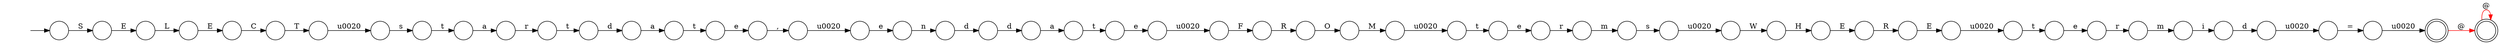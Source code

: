 digraph Automaton {
  rankdir = LR;
  0 [shape=circle,label=""];
  0 -> 10 [label="t"]
  1 [shape=circle,label=""];
  1 -> 14 [label="E"]
  2 [shape=circle,label=""];
  2 -> 21 [label="e"]
  3 [shape=circle,label=""];
  3 -> 31 [label="r"]
  4 [shape=circle,label=""];
  4 -> 50 [label="\u0020"]
  5 [shape=doublecircle,label=""];
  5 -> 11 [label="@",color=red]
  6 [shape=circle,label=""];
  6 -> 9 [label="e"]
  7 [shape=circle,label=""];
  7 -> 36 [label="t"]
  8 [shape=circle,label=""];
  8 -> 33 [label="E"]
  9 [shape=circle,label=""];
  9 -> 15 [label="r"]
  10 [shape=circle,label=""];
  10 -> 42 [label="a"]
  11 [shape=doublecircle,label=""];
  11 -> 11 [label="@",color=red]
  12 [shape=circle,label=""];
  12 -> 48 [label="F"]
  13 [shape=circle,label=""];
  13 -> 24 [label="\u0020"]
  14 [shape=circle,label=""];
  14 -> 27 [label="\u0020"]
  15 [shape=circle,label=""];
  15 -> 49 [label="m"]
  16 [shape=circle,label=""];
  16 -> 26 [label="e"]
  17 [shape=circle,label=""];
  17 -> 44 [label=","]
  18 [shape=circle,label=""];
  18 -> 4 [label="s"]
  19 [shape=circle,label=""];
  19 -> 32 [label="d"]
  20 [shape=circle,label=""];
  20 -> 19 [label="d"]
  21 [shape=circle,label=""];
  21 -> 12 [label="\u0020"]
  22 [shape=circle,label=""];
  22 -> 1 [label="R"]
  23 [shape=circle,label=""];
  23 -> 2 [label="t"]
  24 [shape=circle,label=""];
  24 -> 46 [label="t"]
  25 [shape=circle,label=""];
  25 -> 51 [label="\u0020"]
  26 [shape=circle,label=""];
  26 -> 20 [label="n"]
  27 [shape=circle,label=""];
  27 -> 6 [label="t"]
  28 [shape=circle,label=""];
  28 -> 35 [label="d"]
  29 [shape=circle,label=""];
  29 -> 13 [label="M"]
  30 [shape=circle,label=""];
  30 -> 25 [label="T"]
  31 [shape=circle,label=""];
  31 -> 18 [label="m"]
  32 [shape=circle,label=""];
  32 -> 23 [label="a"]
  33 [shape=circle,label=""];
  33 -> 47 [label="L"]
  34 [shape=circle,label=""];
  34 -> 39 [label="\u0020"]
  35 [shape=circle,label=""];
  35 -> 7 [label="a"]
  36 [shape=circle,label=""];
  36 -> 17 [label="e"]
  37 [shape=circle,label=""];
  37 -> 29 [label="O"]
  38 [shape=circle,label=""];
  38 -> 52 [label="H"]
  39 [shape=circle,label=""];
  39 -> 41 [label="="]
  40 [shape=circle,label=""];
  40 -> 28 [label="t"]
  41 [shape=circle,label=""];
  41 -> 5 [label="\u0020"]
  42 [shape=circle,label=""];
  42 -> 40 [label="r"]
  43 [shape=circle,label=""];
  43 -> 34 [label="d"]
  44 [shape=circle,label=""];
  44 -> 16 [label="\u0020"]
  45 [shape=circle,label=""];
  45 -> 30 [label="C"]
  46 [shape=circle,label=""];
  46 -> 3 [label="e"]
  47 [shape=circle,label=""];
  47 -> 45 [label="E"]
  48 [shape=circle,label=""];
  48 -> 37 [label="R"]
  49 [shape=circle,label=""];
  49 -> 43 [label="i"]
  50 [shape=circle,label=""];
  50 -> 38 [label="W"]
  51 [shape=circle,label=""];
  51 -> 0 [label="s"]
  52 [shape=circle,label=""];
  52 -> 22 [label="E"]
  53 [shape=circle,label=""];
  initial [shape=plaintext,label=""];
  initial -> 53
  53 -> 8 [label="S"]
}
